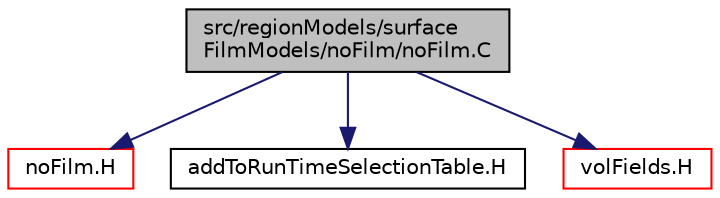 digraph "src/regionModels/surfaceFilmModels/noFilm/noFilm.C"
{
  bgcolor="transparent";
  edge [fontname="Helvetica",fontsize="10",labelfontname="Helvetica",labelfontsize="10"];
  node [fontname="Helvetica",fontsize="10",shape=record];
  Node0 [label="src/regionModels/surface\lFilmModels/noFilm/noFilm.C",height=0.2,width=0.4,color="black", fillcolor="grey75", style="filled", fontcolor="black"];
  Node0 -> Node1 [color="midnightblue",fontsize="10",style="solid",fontname="Helvetica"];
  Node1 [label="noFilm.H",height=0.2,width=0.4,color="red",URL="$a14225.html"];
  Node0 -> Node346 [color="midnightblue",fontsize="10",style="solid",fontname="Helvetica"];
  Node346 [label="addToRunTimeSelectionTable.H",height=0.2,width=0.4,color="black",URL="$a09989.html",tooltip="Macros for easy insertion into run-time selection tables. "];
  Node0 -> Node103 [color="midnightblue",fontsize="10",style="solid",fontname="Helvetica"];
  Node103 [label="volFields.H",height=0.2,width=0.4,color="red",URL="$a02912.html"];
}
